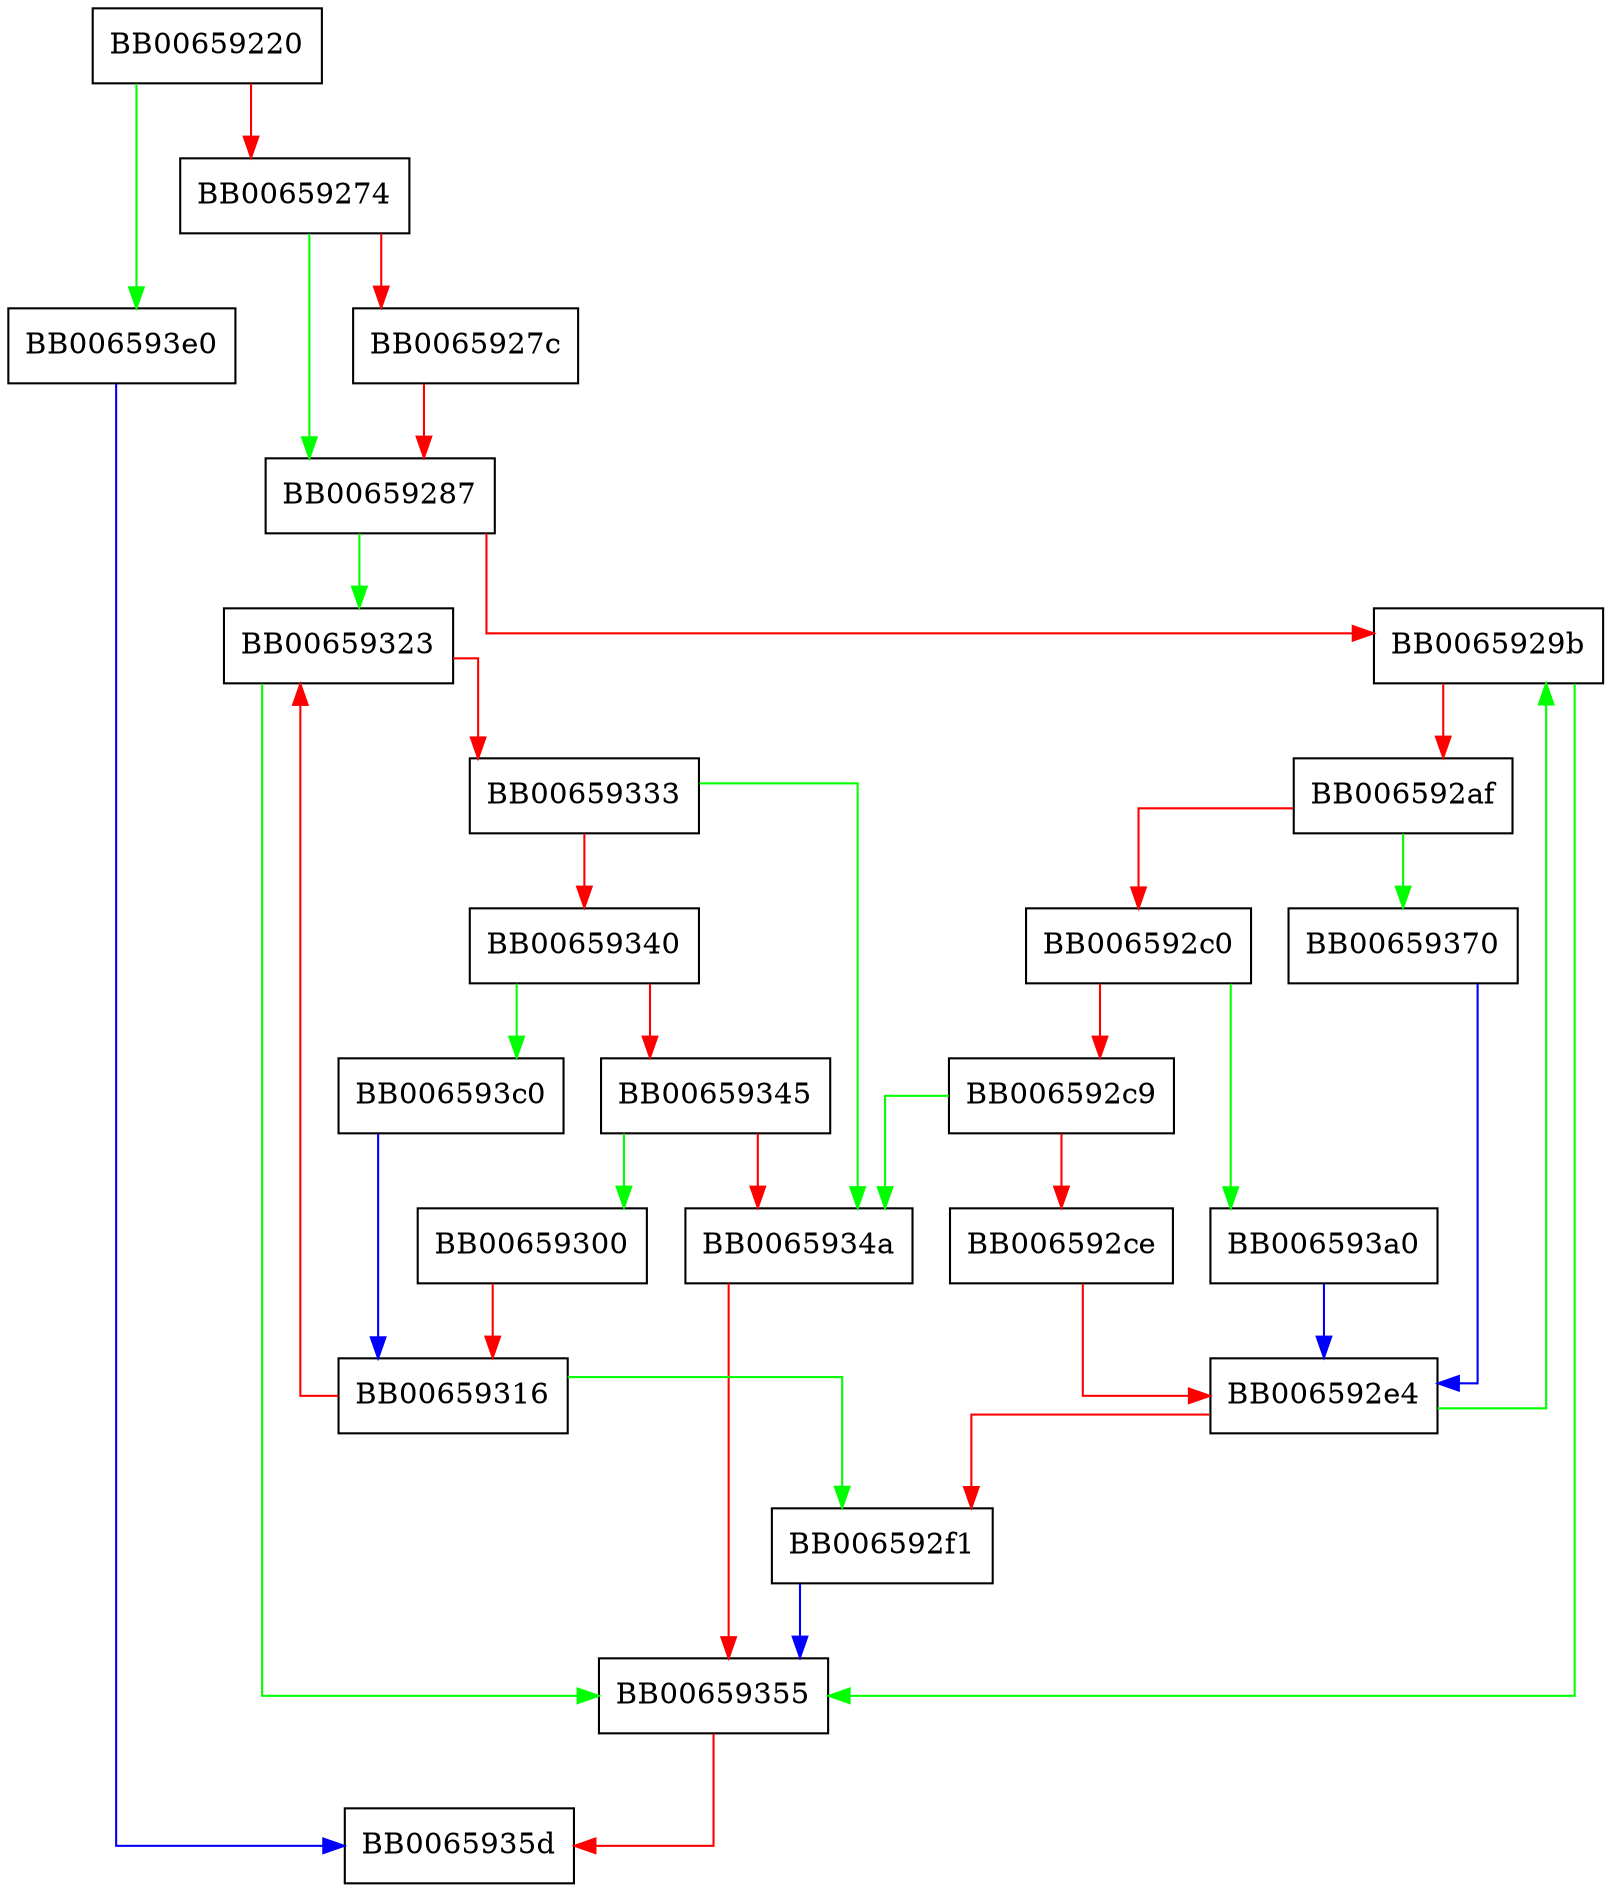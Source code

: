 digraph cache_objects {
  node [shape="box"];
  graph [splines=ortho];
  BB00659220 -> BB006593e0 [color="green"];
  BB00659220 -> BB00659274 [color="red"];
  BB00659274 -> BB00659287 [color="green"];
  BB00659274 -> BB0065927c [color="red"];
  BB0065927c -> BB00659287 [color="red"];
  BB00659287 -> BB00659323 [color="green"];
  BB00659287 -> BB0065929b [color="red"];
  BB0065929b -> BB00659355 [color="green"];
  BB0065929b -> BB006592af [color="red"];
  BB006592af -> BB00659370 [color="green"];
  BB006592af -> BB006592c0 [color="red"];
  BB006592c0 -> BB006593a0 [color="green"];
  BB006592c0 -> BB006592c9 [color="red"];
  BB006592c9 -> BB0065934a [color="green"];
  BB006592c9 -> BB006592ce [color="red"];
  BB006592ce -> BB006592e4 [color="red"];
  BB006592e4 -> BB0065929b [color="green"];
  BB006592e4 -> BB006592f1 [color="red"];
  BB006592f1 -> BB00659355 [color="blue"];
  BB00659300 -> BB00659316 [color="red"];
  BB00659316 -> BB006592f1 [color="green"];
  BB00659316 -> BB00659323 [color="red"];
  BB00659323 -> BB00659355 [color="green"];
  BB00659323 -> BB00659333 [color="red"];
  BB00659333 -> BB0065934a [color="green"];
  BB00659333 -> BB00659340 [color="red"];
  BB00659340 -> BB006593c0 [color="green"];
  BB00659340 -> BB00659345 [color="red"];
  BB00659345 -> BB00659300 [color="green"];
  BB00659345 -> BB0065934a [color="red"];
  BB0065934a -> BB00659355 [color="red"];
  BB00659355 -> BB0065935d [color="red"];
  BB00659370 -> BB006592e4 [color="blue"];
  BB006593a0 -> BB006592e4 [color="blue"];
  BB006593c0 -> BB00659316 [color="blue"];
  BB006593e0 -> BB0065935d [color="blue"];
}